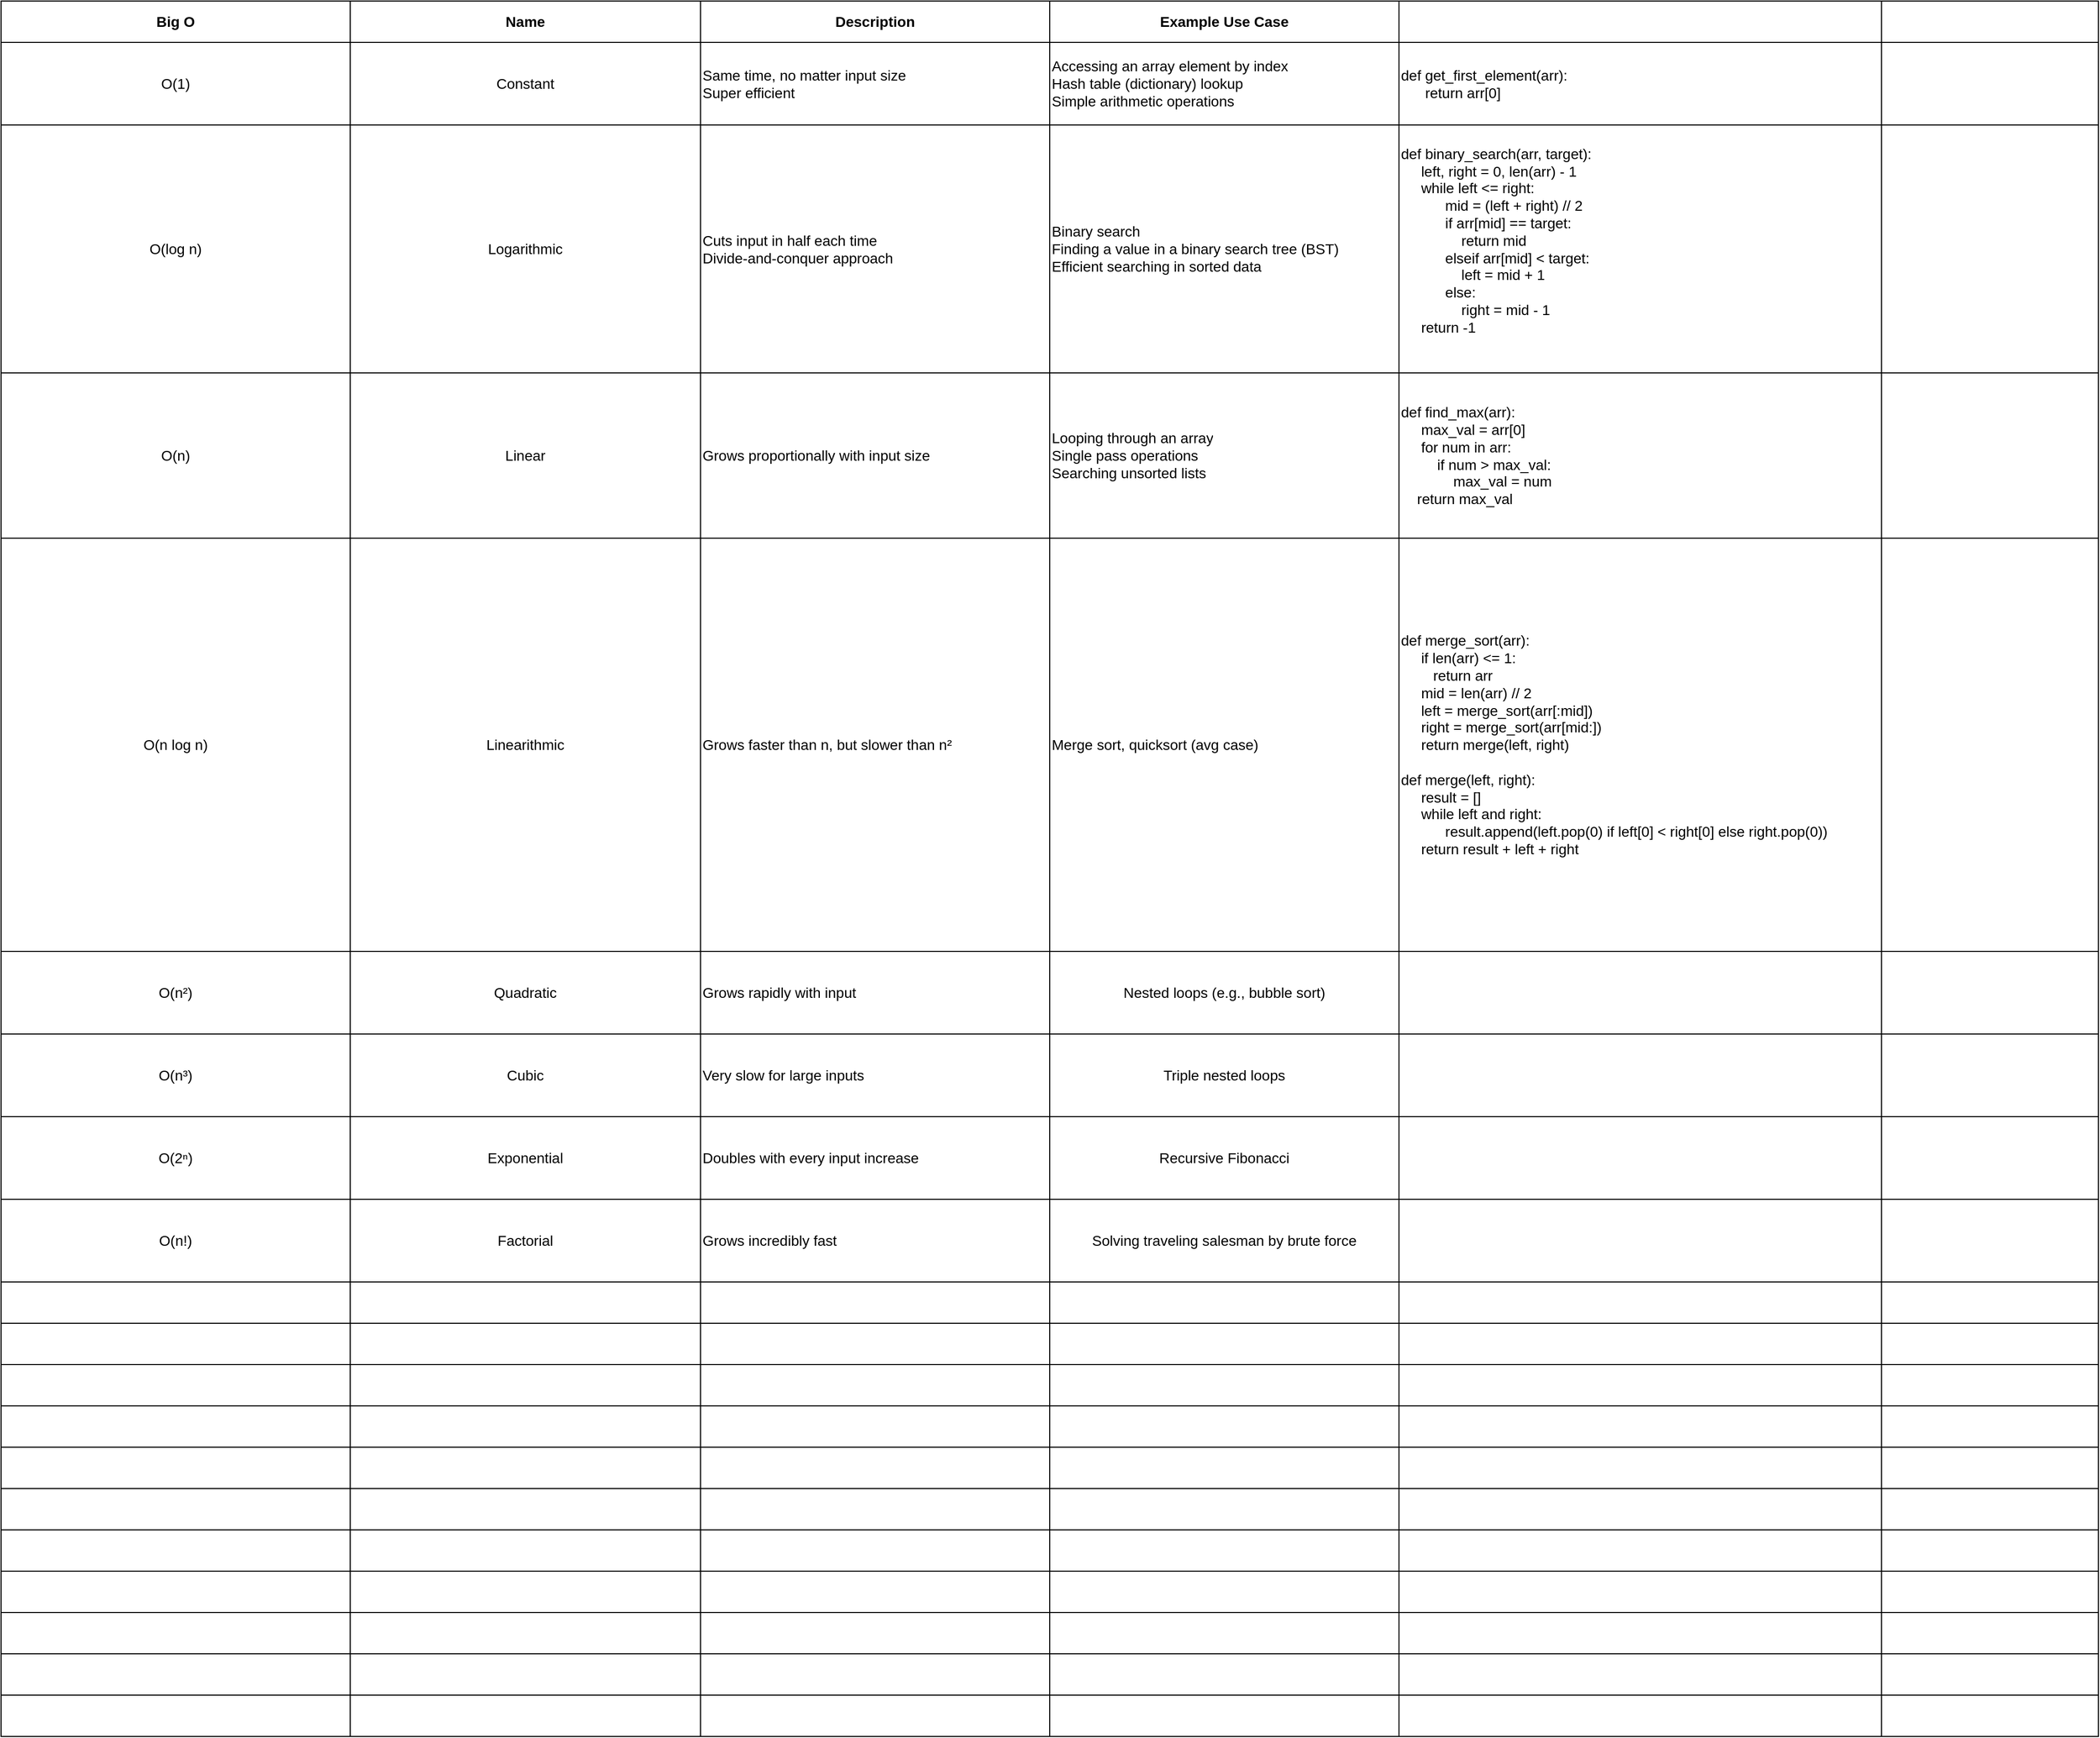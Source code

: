 <mxfile version="28.1.1">
  <diagram name="Page-1" id="e9xcQ6eifDeT-M_6UVjb">
    <mxGraphModel dx="1853" dy="1790" grid="1" gridSize="10" guides="1" tooltips="1" connect="1" arrows="1" fold="1" page="1" pageScale="1" pageWidth="850" pageHeight="1100" math="0" shadow="0">
      <root>
        <mxCell id="0" />
        <mxCell id="1" parent="0" />
        <mxCell id="AeZa2cOe8itvN7YWBq2Q-203" value="" style="shape=table;startSize=0;container=1;collapsible=0;childLayout=tableLayout;" vertex="1" parent="1">
          <mxGeometry x="80" y="-230" width="2030" height="1680" as="geometry" />
        </mxCell>
        <mxCell id="AeZa2cOe8itvN7YWBq2Q-204" value="" style="shape=tableRow;horizontal=0;startSize=0;swimlaneHead=0;swimlaneBody=0;strokeColor=inherit;top=0;left=0;bottom=0;right=0;collapsible=0;dropTarget=0;fillColor=none;points=[[0,0.5],[1,0.5]];portConstraint=eastwest;" vertex="1" parent="AeZa2cOe8itvN7YWBq2Q-203">
          <mxGeometry width="2030" height="40" as="geometry" />
        </mxCell>
        <mxCell id="AeZa2cOe8itvN7YWBq2Q-205" value="Big O" style="shape=partialRectangle;html=1;whiteSpace=wrap;connectable=0;strokeColor=inherit;overflow=hidden;fillColor=none;top=0;left=0;bottom=0;right=0;pointerEvents=1;fontSize=14;fontStyle=1" vertex="1" parent="AeZa2cOe8itvN7YWBq2Q-204">
          <mxGeometry width="338" height="40" as="geometry">
            <mxRectangle width="338" height="40" as="alternateBounds" />
          </mxGeometry>
        </mxCell>
        <mxCell id="AeZa2cOe8itvN7YWBq2Q-206" value="Name" style="shape=partialRectangle;html=1;whiteSpace=wrap;connectable=0;strokeColor=inherit;overflow=hidden;fillColor=none;top=0;left=0;bottom=0;right=0;pointerEvents=1;fontSize=14;fontStyle=1" vertex="1" parent="AeZa2cOe8itvN7YWBq2Q-204">
          <mxGeometry x="338" width="339" height="40" as="geometry">
            <mxRectangle width="339" height="40" as="alternateBounds" />
          </mxGeometry>
        </mxCell>
        <mxCell id="AeZa2cOe8itvN7YWBq2Q-207" value="Description" style="shape=partialRectangle;html=1;whiteSpace=wrap;connectable=0;strokeColor=inherit;overflow=hidden;fillColor=none;top=0;left=0;bottom=0;right=0;pointerEvents=1;fontSize=14;fontStyle=1" vertex="1" parent="AeZa2cOe8itvN7YWBq2Q-204">
          <mxGeometry x="677" width="338" height="40" as="geometry">
            <mxRectangle width="338" height="40" as="alternateBounds" />
          </mxGeometry>
        </mxCell>
        <mxCell id="AeZa2cOe8itvN7YWBq2Q-208" value="Example Use Case" style="shape=partialRectangle;html=1;whiteSpace=wrap;connectable=0;strokeColor=inherit;overflow=hidden;fillColor=none;top=0;left=0;bottom=0;right=0;pointerEvents=1;fontSize=14;fontStyle=1" vertex="1" parent="AeZa2cOe8itvN7YWBq2Q-204">
          <mxGeometry x="1015" width="338" height="40" as="geometry">
            <mxRectangle width="338" height="40" as="alternateBounds" />
          </mxGeometry>
        </mxCell>
        <mxCell id="AeZa2cOe8itvN7YWBq2Q-209" value="" style="shape=partialRectangle;html=1;whiteSpace=wrap;connectable=0;strokeColor=inherit;overflow=hidden;fillColor=none;top=0;left=0;bottom=0;right=0;pointerEvents=1;fontSize=14;fontStyle=1" vertex="1" parent="AeZa2cOe8itvN7YWBq2Q-204">
          <mxGeometry x="1353" width="467" height="40" as="geometry">
            <mxRectangle width="467" height="40" as="alternateBounds" />
          </mxGeometry>
        </mxCell>
        <mxCell id="AeZa2cOe8itvN7YWBq2Q-210" value="" style="shape=partialRectangle;html=1;whiteSpace=wrap;connectable=0;strokeColor=inherit;overflow=hidden;fillColor=none;top=0;left=0;bottom=0;right=0;pointerEvents=1;" vertex="1" parent="AeZa2cOe8itvN7YWBq2Q-204">
          <mxGeometry x="1820" width="210" height="40" as="geometry">
            <mxRectangle width="210" height="40" as="alternateBounds" />
          </mxGeometry>
        </mxCell>
        <mxCell id="AeZa2cOe8itvN7YWBq2Q-211" value="" style="shape=tableRow;horizontal=0;startSize=0;swimlaneHead=0;swimlaneBody=0;strokeColor=inherit;top=0;left=0;bottom=0;right=0;collapsible=0;dropTarget=0;fillColor=none;points=[[0,0.5],[1,0.5]];portConstraint=eastwest;align=left;" vertex="1" parent="AeZa2cOe8itvN7YWBq2Q-203">
          <mxGeometry y="40" width="2030" height="80" as="geometry" />
        </mxCell>
        <mxCell id="AeZa2cOe8itvN7YWBq2Q-212" value="O(1)" style="shape=partialRectangle;html=1;whiteSpace=wrap;connectable=0;strokeColor=inherit;overflow=hidden;fillColor=none;top=0;left=0;bottom=0;right=0;pointerEvents=1;fontSize=14;" vertex="1" parent="AeZa2cOe8itvN7YWBq2Q-211">
          <mxGeometry width="338" height="80" as="geometry">
            <mxRectangle width="338" height="80" as="alternateBounds" />
          </mxGeometry>
        </mxCell>
        <mxCell id="AeZa2cOe8itvN7YWBq2Q-213" value="Constant" style="shape=partialRectangle;html=1;whiteSpace=wrap;connectable=0;strokeColor=inherit;overflow=hidden;fillColor=none;top=0;left=0;bottom=0;right=0;pointerEvents=1;fontSize=14;" vertex="1" parent="AeZa2cOe8itvN7YWBq2Q-211">
          <mxGeometry x="338" width="339" height="80" as="geometry">
            <mxRectangle width="339" height="80" as="alternateBounds" />
          </mxGeometry>
        </mxCell>
        <mxCell id="AeZa2cOe8itvN7YWBq2Q-214" value="Same time, no matter input size&lt;br&gt;Super efficient" style="shape=partialRectangle;html=1;whiteSpace=wrap;connectable=0;strokeColor=inherit;overflow=hidden;fillColor=none;top=0;left=0;bottom=0;right=0;pointerEvents=1;fontSize=14;align=left;" vertex="1" parent="AeZa2cOe8itvN7YWBq2Q-211">
          <mxGeometry x="677" width="338" height="80" as="geometry">
            <mxRectangle width="338" height="80" as="alternateBounds" />
          </mxGeometry>
        </mxCell>
        <mxCell id="AeZa2cOe8itvN7YWBq2Q-215" value="Accessing an array element by index&lt;br&gt;Hash table (dictionary) lookup&lt;br&gt;Simple arithmetic operations" style="shape=partialRectangle;html=1;whiteSpace=wrap;connectable=0;strokeColor=inherit;overflow=hidden;fillColor=none;top=0;left=0;bottom=0;right=0;pointerEvents=1;fontSize=14;align=left;" vertex="1" parent="AeZa2cOe8itvN7YWBq2Q-211">
          <mxGeometry x="1015" width="338" height="80" as="geometry">
            <mxRectangle width="338" height="80" as="alternateBounds" />
          </mxGeometry>
        </mxCell>
        <mxCell id="AeZa2cOe8itvN7YWBq2Q-216" value="&lt;div&gt;&lt;font style=&quot;font-size: 14px;&quot;&gt;def get_first_element(arr):&lt;/font&gt;&lt;/div&gt;&lt;div&gt;&lt;font style=&quot;font-size: 13px;&quot;&gt;&lt;font style=&quot;font-size: 14px;&quot;&gt;&amp;nbsp;&amp;nbsp;&amp;nbsp;&amp;nbsp;&amp;nbsp; return arr[0]&lt;/font&gt;&lt;br&gt;&lt;/font&gt;&lt;/div&gt;" style="shape=partialRectangle;html=1;whiteSpace=wrap;connectable=0;strokeColor=inherit;overflow=hidden;fillColor=none;top=0;left=0;bottom=0;right=0;pointerEvents=1;align=left;" vertex="1" parent="AeZa2cOe8itvN7YWBq2Q-211">
          <mxGeometry x="1353" width="467" height="80" as="geometry">
            <mxRectangle width="467" height="80" as="alternateBounds" />
          </mxGeometry>
        </mxCell>
        <mxCell id="AeZa2cOe8itvN7YWBq2Q-217" value="" style="shape=partialRectangle;html=1;whiteSpace=wrap;connectable=0;strokeColor=inherit;overflow=hidden;fillColor=none;top=0;left=0;bottom=0;right=0;pointerEvents=1;" vertex="1" parent="AeZa2cOe8itvN7YWBq2Q-211">
          <mxGeometry x="1820" width="210" height="80" as="geometry">
            <mxRectangle width="210" height="80" as="alternateBounds" />
          </mxGeometry>
        </mxCell>
        <mxCell id="AeZa2cOe8itvN7YWBq2Q-218" value="" style="shape=tableRow;horizontal=0;startSize=0;swimlaneHead=0;swimlaneBody=0;strokeColor=inherit;top=0;left=0;bottom=0;right=0;collapsible=0;dropTarget=0;fillColor=none;points=[[0,0.5],[1,0.5]];portConstraint=eastwest;" vertex="1" parent="AeZa2cOe8itvN7YWBq2Q-203">
          <mxGeometry y="120" width="2030" height="240" as="geometry" />
        </mxCell>
        <mxCell id="AeZa2cOe8itvN7YWBq2Q-219" value="O(log n)" style="shape=partialRectangle;html=1;whiteSpace=wrap;connectable=0;strokeColor=inherit;overflow=hidden;fillColor=none;top=0;left=0;bottom=0;right=0;pointerEvents=1;fontSize=14;" vertex="1" parent="AeZa2cOe8itvN7YWBq2Q-218">
          <mxGeometry width="338" height="240" as="geometry">
            <mxRectangle width="338" height="240" as="alternateBounds" />
          </mxGeometry>
        </mxCell>
        <mxCell id="AeZa2cOe8itvN7YWBq2Q-220" value="Logarithmic" style="shape=partialRectangle;html=1;whiteSpace=wrap;connectable=0;strokeColor=inherit;overflow=hidden;fillColor=none;top=0;left=0;bottom=0;right=0;pointerEvents=1;fontSize=14;" vertex="1" parent="AeZa2cOe8itvN7YWBq2Q-218">
          <mxGeometry x="338" width="339" height="240" as="geometry">
            <mxRectangle width="339" height="240" as="alternateBounds" />
          </mxGeometry>
        </mxCell>
        <mxCell id="AeZa2cOe8itvN7YWBq2Q-221" value="Cuts input in half each time&lt;br&gt;Divide-and-conquer approach" style="shape=partialRectangle;html=1;whiteSpace=wrap;connectable=0;strokeColor=inherit;overflow=hidden;fillColor=none;top=0;left=0;bottom=0;right=0;pointerEvents=1;fontSize=14;align=left;" vertex="1" parent="AeZa2cOe8itvN7YWBq2Q-218">
          <mxGeometry x="677" width="338" height="240" as="geometry">
            <mxRectangle width="338" height="240" as="alternateBounds" />
          </mxGeometry>
        </mxCell>
        <mxCell id="AeZa2cOe8itvN7YWBq2Q-222" value="Binary search&lt;br&gt;&lt;div&gt;Finding a value in a binary search tree (BST)&lt;/div&gt;&lt;div&gt;Efficient searching in sorted data&lt;br&gt;&lt;/div&gt;" style="shape=partialRectangle;html=1;whiteSpace=wrap;connectable=0;strokeColor=inherit;overflow=hidden;fillColor=none;top=0;left=0;bottom=0;right=0;pointerEvents=1;fontSize=14;align=left;" vertex="1" parent="AeZa2cOe8itvN7YWBq2Q-218">
          <mxGeometry x="1015" width="338" height="240" as="geometry">
            <mxRectangle width="338" height="240" as="alternateBounds" />
          </mxGeometry>
        </mxCell>
        <mxCell id="AeZa2cOe8itvN7YWBq2Q-223" value="&lt;div&gt;&lt;font style=&quot;font-size: 14px;&quot;&gt;def binary_search(arr, target):&lt;/font&gt;&lt;/div&gt;&lt;div&gt;&lt;font style=&quot;font-size: 14px;&quot;&gt;&amp;nbsp;&amp;nbsp;&amp;nbsp;&amp;nbsp; left, right = 0, len(arr) - 1&lt;/font&gt;&lt;/div&gt;&lt;div&gt;&lt;font style=&quot;font-size: 14px;&quot;&gt;&amp;nbsp;&amp;nbsp;&amp;nbsp;&amp;nbsp; while left &amp;lt;= right:&lt;/font&gt;&lt;/div&gt;&lt;div&gt;&lt;font style=&quot;font-size: 14px;&quot;&gt;&amp;nbsp;&amp;nbsp;&amp;nbsp;&amp;nbsp;&amp;nbsp;&amp;nbsp;&amp;nbsp;&amp;nbsp;&amp;nbsp;&amp;nbsp; mid = (left + right) // 2&lt;/font&gt;&lt;/div&gt;&lt;div&gt;&lt;font style=&quot;font-size: 14px;&quot;&gt;&amp;nbsp;&amp;nbsp;&amp;nbsp;&amp;nbsp;&amp;nbsp;&amp;nbsp;&amp;nbsp;&amp;nbsp;&amp;nbsp;&amp;nbsp; if arr[mid] == target:&lt;/font&gt;&lt;/div&gt;&lt;div&gt;&lt;font style=&quot;font-size: 14px;&quot;&gt;&amp;nbsp;&amp;nbsp;&amp;nbsp;&amp;nbsp;&amp;nbsp;&amp;nbsp;&amp;nbsp;&amp;nbsp;&amp;nbsp;&amp;nbsp;&amp;nbsp;&amp;nbsp;&amp;nbsp;&amp;nbsp; return mid&lt;/font&gt;&lt;/div&gt;&lt;div&gt;&lt;font style=&quot;font-size: 14px;&quot;&gt;&amp;nbsp;&amp;nbsp;&amp;nbsp;&amp;nbsp;&amp;nbsp;&amp;nbsp;&amp;nbsp;&amp;nbsp;&amp;nbsp;&amp;nbsp; elseif arr[mid] &amp;lt; target:&lt;/font&gt;&lt;/div&gt;&lt;div&gt;&lt;font style=&quot;font-size: 14px;&quot;&gt;&amp;nbsp;&amp;nbsp;&amp;nbsp;&amp;nbsp;&amp;nbsp;&amp;nbsp;&amp;nbsp;&amp;nbsp;&amp;nbsp;&amp;nbsp;&amp;nbsp;&amp;nbsp;&amp;nbsp;&amp;nbsp; left = mid + 1&lt;/font&gt;&lt;/div&gt;&lt;div&gt;&lt;font style=&quot;font-size: 14px;&quot;&gt;&amp;nbsp;&amp;nbsp;&amp;nbsp;&amp;nbsp;&amp;nbsp;&amp;nbsp;&amp;nbsp;&amp;nbsp;&amp;nbsp;&amp;nbsp; else:&lt;/font&gt;&lt;/div&gt;&lt;div&gt;&lt;font style=&quot;font-size: 14px;&quot;&gt;&amp;nbsp;&amp;nbsp;&amp;nbsp;&amp;nbsp;&amp;nbsp;&amp;nbsp;&amp;nbsp;&amp;nbsp;&amp;nbsp;&amp;nbsp;&amp;nbsp;&amp;nbsp;&amp;nbsp;&amp;nbsp; right = mid - 1&lt;/font&gt;&lt;/div&gt;&lt;div&gt;&lt;font style=&quot;font-size: 14px;&quot;&gt;&amp;nbsp;&amp;nbsp;&amp;nbsp;&amp;nbsp; return -1&lt;br&gt;&lt;/font&gt;&lt;/div&gt;&lt;div&gt;&lt;font style=&quot;font-size: 14px;&quot;&gt;&lt;br&gt;&lt;/font&gt;&lt;/div&gt;" style="shape=partialRectangle;html=1;whiteSpace=wrap;connectable=0;strokeColor=inherit;overflow=hidden;fillColor=none;top=0;left=0;bottom=0;right=0;pointerEvents=1;align=left;" vertex="1" parent="AeZa2cOe8itvN7YWBq2Q-218">
          <mxGeometry x="1353" width="467" height="240" as="geometry">
            <mxRectangle width="467" height="240" as="alternateBounds" />
          </mxGeometry>
        </mxCell>
        <mxCell id="AeZa2cOe8itvN7YWBq2Q-224" value="" style="shape=partialRectangle;html=1;whiteSpace=wrap;connectable=0;strokeColor=inherit;overflow=hidden;fillColor=none;top=0;left=0;bottom=0;right=0;pointerEvents=1;" vertex="1" parent="AeZa2cOe8itvN7YWBq2Q-218">
          <mxGeometry x="1820" width="210" height="240" as="geometry">
            <mxRectangle width="210" height="240" as="alternateBounds" />
          </mxGeometry>
        </mxCell>
        <mxCell id="AeZa2cOe8itvN7YWBq2Q-225" value="" style="shape=tableRow;horizontal=0;startSize=0;swimlaneHead=0;swimlaneBody=0;strokeColor=inherit;top=0;left=0;bottom=0;right=0;collapsible=0;dropTarget=0;fillColor=none;points=[[0,0.5],[1,0.5]];portConstraint=eastwest;" vertex="1" parent="AeZa2cOe8itvN7YWBq2Q-203">
          <mxGeometry y="360" width="2030" height="160" as="geometry" />
        </mxCell>
        <mxCell id="AeZa2cOe8itvN7YWBq2Q-226" value="O(n)" style="shape=partialRectangle;html=1;whiteSpace=wrap;connectable=0;strokeColor=inherit;overflow=hidden;fillColor=none;top=0;left=0;bottom=0;right=0;pointerEvents=1;fontSize=14;" vertex="1" parent="AeZa2cOe8itvN7YWBq2Q-225">
          <mxGeometry width="338" height="160" as="geometry">
            <mxRectangle width="338" height="160" as="alternateBounds" />
          </mxGeometry>
        </mxCell>
        <mxCell id="AeZa2cOe8itvN7YWBq2Q-227" value="Linear" style="shape=partialRectangle;html=1;whiteSpace=wrap;connectable=0;strokeColor=inherit;overflow=hidden;fillColor=none;top=0;left=0;bottom=0;right=0;pointerEvents=1;fontSize=14;" vertex="1" parent="AeZa2cOe8itvN7YWBq2Q-225">
          <mxGeometry x="338" width="339" height="160" as="geometry">
            <mxRectangle width="339" height="160" as="alternateBounds" />
          </mxGeometry>
        </mxCell>
        <mxCell id="AeZa2cOe8itvN7YWBq2Q-228" value="Grows proportionally with input size" style="shape=partialRectangle;html=1;whiteSpace=wrap;connectable=0;strokeColor=inherit;overflow=hidden;fillColor=none;top=0;left=0;bottom=0;right=0;pointerEvents=1;fontSize=14;align=left;" vertex="1" parent="AeZa2cOe8itvN7YWBq2Q-225">
          <mxGeometry x="677" width="338" height="160" as="geometry">
            <mxRectangle width="338" height="160" as="alternateBounds" />
          </mxGeometry>
        </mxCell>
        <mxCell id="AeZa2cOe8itvN7YWBq2Q-229" value="Looping through an array&lt;br&gt;Single pass operations&lt;br&gt;Searching unsorted lists" style="shape=partialRectangle;html=1;whiteSpace=wrap;connectable=0;strokeColor=inherit;overflow=hidden;fillColor=none;top=0;left=0;bottom=0;right=0;pointerEvents=1;fontSize=14;align=left;" vertex="1" parent="AeZa2cOe8itvN7YWBq2Q-225">
          <mxGeometry x="1015" width="338" height="160" as="geometry">
            <mxRectangle width="338" height="160" as="alternateBounds" />
          </mxGeometry>
        </mxCell>
        <mxCell id="AeZa2cOe8itvN7YWBq2Q-230" value="&lt;div&gt;&lt;font style=&quot;font-size: 14px;&quot;&gt;def find_max(arr):&lt;/font&gt;&lt;/div&gt;&lt;div&gt;&lt;font style=&quot;font-size: 14px;&quot;&gt;&amp;nbsp;&amp;nbsp;&amp;nbsp;&amp;nbsp; max_val = arr[0]&lt;/font&gt;&lt;/div&gt;&lt;div&gt;&lt;font style=&quot;font-size: 14px;&quot;&gt;&amp;nbsp;&amp;nbsp;&amp;nbsp;&amp;nbsp; for num in arr:&lt;/font&gt;&lt;/div&gt;&lt;div&gt;&lt;font style=&quot;font-size: 14px;&quot;&gt;&amp;nbsp;&amp;nbsp;&amp;nbsp;&amp;nbsp;&amp;nbsp;&amp;nbsp;&amp;nbsp;&amp;nbsp; if num &amp;gt; max_val:&lt;/font&gt;&lt;/div&gt;&lt;div&gt;&lt;font style=&quot;font-size: 14px;&quot;&gt;&amp;nbsp;&amp;nbsp;&amp;nbsp;&amp;nbsp;&amp;nbsp;&amp;nbsp;&amp;nbsp;&amp;nbsp;&amp;nbsp;&amp;nbsp;&amp;nbsp;&amp;nbsp; max_val = num&lt;/font&gt;&lt;/div&gt;&lt;div&gt;&lt;font style=&quot;font-size: 13px;&quot;&gt;&lt;font style=&quot;font-size: 14px;&quot;&gt;&amp;nbsp;&amp;nbsp;&amp;nbsp; return max_val&lt;/font&gt;&lt;br&gt;&lt;/font&gt;&lt;/div&gt;" style="shape=partialRectangle;html=1;whiteSpace=wrap;connectable=0;strokeColor=inherit;overflow=hidden;fillColor=none;top=0;left=0;bottom=0;right=0;pointerEvents=1;align=left;" vertex="1" parent="AeZa2cOe8itvN7YWBq2Q-225">
          <mxGeometry x="1353" width="467" height="160" as="geometry">
            <mxRectangle width="467" height="160" as="alternateBounds" />
          </mxGeometry>
        </mxCell>
        <mxCell id="AeZa2cOe8itvN7YWBq2Q-231" value="" style="shape=partialRectangle;html=1;whiteSpace=wrap;connectable=0;strokeColor=inherit;overflow=hidden;fillColor=none;top=0;left=0;bottom=0;right=0;pointerEvents=1;" vertex="1" parent="AeZa2cOe8itvN7YWBq2Q-225">
          <mxGeometry x="1820" width="210" height="160" as="geometry">
            <mxRectangle width="210" height="160" as="alternateBounds" />
          </mxGeometry>
        </mxCell>
        <mxCell id="AeZa2cOe8itvN7YWBq2Q-232" value="" style="shape=tableRow;horizontal=0;startSize=0;swimlaneHead=0;swimlaneBody=0;strokeColor=inherit;top=0;left=0;bottom=0;right=0;collapsible=0;dropTarget=0;fillColor=none;points=[[0,0.5],[1,0.5]];portConstraint=eastwest;" vertex="1" parent="AeZa2cOe8itvN7YWBq2Q-203">
          <mxGeometry y="520" width="2030" height="400" as="geometry" />
        </mxCell>
        <mxCell id="AeZa2cOe8itvN7YWBq2Q-233" value="O(n log n)" style="shape=partialRectangle;html=1;whiteSpace=wrap;connectable=0;strokeColor=inherit;overflow=hidden;fillColor=none;top=0;left=0;bottom=0;right=0;pointerEvents=1;fontSize=14;" vertex="1" parent="AeZa2cOe8itvN7YWBq2Q-232">
          <mxGeometry width="338" height="400" as="geometry">
            <mxRectangle width="338" height="400" as="alternateBounds" />
          </mxGeometry>
        </mxCell>
        <mxCell id="AeZa2cOe8itvN7YWBq2Q-234" value="Linearithmic" style="shape=partialRectangle;html=1;whiteSpace=wrap;connectable=0;strokeColor=inherit;overflow=hidden;fillColor=none;top=0;left=0;bottom=0;right=0;pointerEvents=1;fontSize=14;" vertex="1" parent="AeZa2cOe8itvN7YWBq2Q-232">
          <mxGeometry x="338" width="339" height="400" as="geometry">
            <mxRectangle width="339" height="400" as="alternateBounds" />
          </mxGeometry>
        </mxCell>
        <mxCell id="AeZa2cOe8itvN7YWBq2Q-235" value="Grows faster than n, but slower than n²" style="shape=partialRectangle;html=1;whiteSpace=wrap;connectable=0;strokeColor=inherit;overflow=hidden;fillColor=none;top=0;left=0;bottom=0;right=0;pointerEvents=1;fontSize=14;align=left;" vertex="1" parent="AeZa2cOe8itvN7YWBq2Q-232">
          <mxGeometry x="677" width="338" height="400" as="geometry">
            <mxRectangle width="338" height="400" as="alternateBounds" />
          </mxGeometry>
        </mxCell>
        <mxCell id="AeZa2cOe8itvN7YWBq2Q-236" value="Merge sort, quicksort (avg case)" style="shape=partialRectangle;html=1;whiteSpace=wrap;connectable=0;strokeColor=inherit;overflow=hidden;fillColor=none;top=0;left=0;bottom=0;right=0;pointerEvents=1;fontSize=14;align=left;" vertex="1" parent="AeZa2cOe8itvN7YWBq2Q-232">
          <mxGeometry x="1015" width="338" height="400" as="geometry">
            <mxRectangle width="338" height="400" as="alternateBounds" />
          </mxGeometry>
        </mxCell>
        <mxCell id="AeZa2cOe8itvN7YWBq2Q-237" value="&lt;div&gt;&lt;font style=&quot;font-size: 14px;&quot;&gt;def merge_sort(arr):&lt;/font&gt;&lt;/div&gt;&lt;div&gt;&lt;font style=&quot;font-size: 14px;&quot;&gt;&amp;nbsp;&amp;nbsp;&amp;nbsp;&amp;nbsp; if len(arr) &amp;lt;= 1:&lt;/font&gt;&lt;/div&gt;&lt;div&gt;&lt;font style=&quot;font-size: 14px;&quot;&gt;&amp;nbsp;&amp;nbsp;&amp;nbsp;&amp;nbsp;&amp;nbsp;&amp;nbsp;&amp;nbsp; return arr&lt;/font&gt;&lt;/div&gt;&lt;div&gt;&lt;font style=&quot;font-size: 14px;&quot;&gt;&amp;nbsp;&amp;nbsp;&amp;nbsp;&amp;nbsp; mid = len(arr) // 2&lt;/font&gt;&lt;/div&gt;&lt;div&gt;&lt;font style=&quot;font-size: 14px;&quot;&gt;&amp;nbsp;&amp;nbsp;&amp;nbsp;&amp;nbsp; left = merge_sort(arr[:mid])&lt;/font&gt;&lt;/div&gt;&lt;div&gt;&lt;font style=&quot;font-size: 14px;&quot;&gt;&amp;nbsp;&amp;nbsp;&amp;nbsp;&amp;nbsp; right = merge_sort(arr[mid:])&lt;/font&gt;&lt;/div&gt;&lt;div&gt;&lt;font style=&quot;font-size: 14px;&quot;&gt;&amp;nbsp;&amp;nbsp;&amp;nbsp;&amp;nbsp; return merge(left, right)&lt;/font&gt;&lt;/div&gt;&lt;div&gt;&lt;font style=&quot;font-size: 14px;&quot;&gt;&lt;br&gt;&lt;/font&gt;&lt;/div&gt;&lt;div&gt;&lt;font style=&quot;font-size: 14px;&quot;&gt;def merge(left, right):&lt;/font&gt;&lt;/div&gt;&lt;div&gt;&lt;font style=&quot;font-size: 14px;&quot;&gt;&amp;nbsp;&amp;nbsp;&amp;nbsp;&amp;nbsp; result = [] &lt;br&gt;&lt;/font&gt;&lt;/div&gt;&lt;div&gt;&lt;font style=&quot;font-size: 14px;&quot;&gt;&amp;nbsp;&amp;nbsp;&amp;nbsp;&amp;nbsp; while left and right:&lt;/font&gt;&lt;/div&gt;&lt;div&gt;&lt;font style=&quot;font-size: 14px;&quot;&gt;&amp;nbsp;&amp;nbsp;&amp;nbsp;&amp;nbsp;&amp;nbsp;&amp;nbsp;&amp;nbsp;&amp;nbsp;&amp;nbsp;&amp;nbsp; result.append(left.pop(0) if left[0] &amp;lt; right[0] else right.pop(0))&lt;/font&gt;&lt;/div&gt;&lt;div&gt;&lt;font style=&quot;font-size: 13px;&quot;&gt;&lt;font style=&quot;font-size: 14px;&quot;&gt;&amp;nbsp;&amp;nbsp;&amp;nbsp;&amp;nbsp; return result + left + right&lt;/font&gt;&lt;br&gt;&lt;/font&gt;&lt;/div&gt;" style="shape=partialRectangle;html=1;whiteSpace=wrap;connectable=0;strokeColor=inherit;overflow=hidden;fillColor=none;top=0;left=0;bottom=0;right=0;pointerEvents=1;align=left;" vertex="1" parent="AeZa2cOe8itvN7YWBq2Q-232">
          <mxGeometry x="1353" width="467" height="400" as="geometry">
            <mxRectangle width="467" height="400" as="alternateBounds" />
          </mxGeometry>
        </mxCell>
        <mxCell id="AeZa2cOe8itvN7YWBq2Q-238" value="" style="shape=partialRectangle;html=1;whiteSpace=wrap;connectable=0;strokeColor=inherit;overflow=hidden;fillColor=none;top=0;left=0;bottom=0;right=0;pointerEvents=1;" vertex="1" parent="AeZa2cOe8itvN7YWBq2Q-232">
          <mxGeometry x="1820" width="210" height="400" as="geometry">
            <mxRectangle width="210" height="400" as="alternateBounds" />
          </mxGeometry>
        </mxCell>
        <mxCell id="AeZa2cOe8itvN7YWBq2Q-239" value="" style="shape=tableRow;horizontal=0;startSize=0;swimlaneHead=0;swimlaneBody=0;strokeColor=inherit;top=0;left=0;bottom=0;right=0;collapsible=0;dropTarget=0;fillColor=none;points=[[0,0.5],[1,0.5]];portConstraint=eastwest;" vertex="1" parent="AeZa2cOe8itvN7YWBq2Q-203">
          <mxGeometry y="920" width="2030" height="80" as="geometry" />
        </mxCell>
        <mxCell id="AeZa2cOe8itvN7YWBq2Q-240" value="O(n²)" style="shape=partialRectangle;html=1;whiteSpace=wrap;connectable=0;strokeColor=inherit;overflow=hidden;fillColor=none;top=0;left=0;bottom=0;right=0;pointerEvents=1;fontSize=14;" vertex="1" parent="AeZa2cOe8itvN7YWBq2Q-239">
          <mxGeometry width="338" height="80" as="geometry">
            <mxRectangle width="338" height="80" as="alternateBounds" />
          </mxGeometry>
        </mxCell>
        <mxCell id="AeZa2cOe8itvN7YWBq2Q-241" value="Quadratic" style="shape=partialRectangle;html=1;whiteSpace=wrap;connectable=0;strokeColor=inherit;overflow=hidden;fillColor=none;top=0;left=0;bottom=0;right=0;pointerEvents=1;fontSize=14;" vertex="1" parent="AeZa2cOe8itvN7YWBq2Q-239">
          <mxGeometry x="338" width="339" height="80" as="geometry">
            <mxRectangle width="339" height="80" as="alternateBounds" />
          </mxGeometry>
        </mxCell>
        <mxCell id="AeZa2cOe8itvN7YWBq2Q-242" value="Grows rapidly with input" style="shape=partialRectangle;html=1;whiteSpace=wrap;connectable=0;strokeColor=inherit;overflow=hidden;fillColor=none;top=0;left=0;bottom=0;right=0;pointerEvents=1;fontSize=14;align=left;" vertex="1" parent="AeZa2cOe8itvN7YWBq2Q-239">
          <mxGeometry x="677" width="338" height="80" as="geometry">
            <mxRectangle width="338" height="80" as="alternateBounds" />
          </mxGeometry>
        </mxCell>
        <mxCell id="AeZa2cOe8itvN7YWBq2Q-243" value="Nested loops (e.g., bubble sort)" style="shape=partialRectangle;html=1;whiteSpace=wrap;connectable=0;strokeColor=inherit;overflow=hidden;fillColor=none;top=0;left=0;bottom=0;right=0;pointerEvents=1;fontSize=14;" vertex="1" parent="AeZa2cOe8itvN7YWBq2Q-239">
          <mxGeometry x="1015" width="338" height="80" as="geometry">
            <mxRectangle width="338" height="80" as="alternateBounds" />
          </mxGeometry>
        </mxCell>
        <mxCell id="AeZa2cOe8itvN7YWBq2Q-244" value="" style="shape=partialRectangle;html=1;whiteSpace=wrap;connectable=0;strokeColor=inherit;overflow=hidden;fillColor=none;top=0;left=0;bottom=0;right=0;pointerEvents=1;" vertex="1" parent="AeZa2cOe8itvN7YWBq2Q-239">
          <mxGeometry x="1353" width="467" height="80" as="geometry">
            <mxRectangle width="467" height="80" as="alternateBounds" />
          </mxGeometry>
        </mxCell>
        <mxCell id="AeZa2cOe8itvN7YWBq2Q-245" value="" style="shape=partialRectangle;html=1;whiteSpace=wrap;connectable=0;strokeColor=inherit;overflow=hidden;fillColor=none;top=0;left=0;bottom=0;right=0;pointerEvents=1;" vertex="1" parent="AeZa2cOe8itvN7YWBq2Q-239">
          <mxGeometry x="1820" width="210" height="80" as="geometry">
            <mxRectangle width="210" height="80" as="alternateBounds" />
          </mxGeometry>
        </mxCell>
        <mxCell id="AeZa2cOe8itvN7YWBq2Q-246" value="" style="shape=tableRow;horizontal=0;startSize=0;swimlaneHead=0;swimlaneBody=0;strokeColor=inherit;top=0;left=0;bottom=0;right=0;collapsible=0;dropTarget=0;fillColor=none;points=[[0,0.5],[1,0.5]];portConstraint=eastwest;" vertex="1" parent="AeZa2cOe8itvN7YWBq2Q-203">
          <mxGeometry y="1000" width="2030" height="80" as="geometry" />
        </mxCell>
        <mxCell id="AeZa2cOe8itvN7YWBq2Q-247" value="O(n³)" style="shape=partialRectangle;html=1;whiteSpace=wrap;connectable=0;strokeColor=inherit;overflow=hidden;fillColor=none;top=0;left=0;bottom=0;right=0;pointerEvents=1;fontSize=14;" vertex="1" parent="AeZa2cOe8itvN7YWBq2Q-246">
          <mxGeometry width="338" height="80" as="geometry">
            <mxRectangle width="338" height="80" as="alternateBounds" />
          </mxGeometry>
        </mxCell>
        <mxCell id="AeZa2cOe8itvN7YWBq2Q-248" value="Cubic" style="shape=partialRectangle;html=1;whiteSpace=wrap;connectable=0;strokeColor=inherit;overflow=hidden;fillColor=none;top=0;left=0;bottom=0;right=0;pointerEvents=1;fontSize=14;" vertex="1" parent="AeZa2cOe8itvN7YWBq2Q-246">
          <mxGeometry x="338" width="339" height="80" as="geometry">
            <mxRectangle width="339" height="80" as="alternateBounds" />
          </mxGeometry>
        </mxCell>
        <mxCell id="AeZa2cOe8itvN7YWBq2Q-249" value="Very slow for large inputs" style="shape=partialRectangle;html=1;whiteSpace=wrap;connectable=0;strokeColor=inherit;overflow=hidden;fillColor=none;top=0;left=0;bottom=0;right=0;pointerEvents=1;fontSize=14;align=left;" vertex="1" parent="AeZa2cOe8itvN7YWBq2Q-246">
          <mxGeometry x="677" width="338" height="80" as="geometry">
            <mxRectangle width="338" height="80" as="alternateBounds" />
          </mxGeometry>
        </mxCell>
        <mxCell id="AeZa2cOe8itvN7YWBq2Q-250" value="Triple nested loops" style="shape=partialRectangle;html=1;whiteSpace=wrap;connectable=0;strokeColor=inherit;overflow=hidden;fillColor=none;top=0;left=0;bottom=0;right=0;pointerEvents=1;fontSize=14;" vertex="1" parent="AeZa2cOe8itvN7YWBq2Q-246">
          <mxGeometry x="1015" width="338" height="80" as="geometry">
            <mxRectangle width="338" height="80" as="alternateBounds" />
          </mxGeometry>
        </mxCell>
        <mxCell id="AeZa2cOe8itvN7YWBq2Q-251" value="" style="shape=partialRectangle;html=1;whiteSpace=wrap;connectable=0;strokeColor=inherit;overflow=hidden;fillColor=none;top=0;left=0;bottom=0;right=0;pointerEvents=1;" vertex="1" parent="AeZa2cOe8itvN7YWBq2Q-246">
          <mxGeometry x="1353" width="467" height="80" as="geometry">
            <mxRectangle width="467" height="80" as="alternateBounds" />
          </mxGeometry>
        </mxCell>
        <mxCell id="AeZa2cOe8itvN7YWBq2Q-252" value="" style="shape=partialRectangle;html=1;whiteSpace=wrap;connectable=0;strokeColor=inherit;overflow=hidden;fillColor=none;top=0;left=0;bottom=0;right=0;pointerEvents=1;" vertex="1" parent="AeZa2cOe8itvN7YWBq2Q-246">
          <mxGeometry x="1820" width="210" height="80" as="geometry">
            <mxRectangle width="210" height="80" as="alternateBounds" />
          </mxGeometry>
        </mxCell>
        <mxCell id="AeZa2cOe8itvN7YWBq2Q-253" value="" style="shape=tableRow;horizontal=0;startSize=0;swimlaneHead=0;swimlaneBody=0;strokeColor=inherit;top=0;left=0;bottom=0;right=0;collapsible=0;dropTarget=0;fillColor=none;points=[[0,0.5],[1,0.5]];portConstraint=eastwest;" vertex="1" parent="AeZa2cOe8itvN7YWBq2Q-203">
          <mxGeometry y="1080" width="2030" height="80" as="geometry" />
        </mxCell>
        <mxCell id="AeZa2cOe8itvN7YWBq2Q-254" value="O(2ⁿ)" style="shape=partialRectangle;html=1;whiteSpace=wrap;connectable=0;strokeColor=inherit;overflow=hidden;fillColor=none;top=0;left=0;bottom=0;right=0;pointerEvents=1;fontSize=14;" vertex="1" parent="AeZa2cOe8itvN7YWBq2Q-253">
          <mxGeometry width="338" height="80" as="geometry">
            <mxRectangle width="338" height="80" as="alternateBounds" />
          </mxGeometry>
        </mxCell>
        <mxCell id="AeZa2cOe8itvN7YWBq2Q-255" value="Exponential" style="shape=partialRectangle;html=1;whiteSpace=wrap;connectable=0;strokeColor=inherit;overflow=hidden;fillColor=none;top=0;left=0;bottom=0;right=0;pointerEvents=1;fontSize=14;" vertex="1" parent="AeZa2cOe8itvN7YWBq2Q-253">
          <mxGeometry x="338" width="339" height="80" as="geometry">
            <mxRectangle width="339" height="80" as="alternateBounds" />
          </mxGeometry>
        </mxCell>
        <mxCell id="AeZa2cOe8itvN7YWBq2Q-256" value="Doubles with every input increase" style="shape=partialRectangle;html=1;whiteSpace=wrap;connectable=0;strokeColor=inherit;overflow=hidden;fillColor=none;top=0;left=0;bottom=0;right=0;pointerEvents=1;fontSize=14;align=left;" vertex="1" parent="AeZa2cOe8itvN7YWBq2Q-253">
          <mxGeometry x="677" width="338" height="80" as="geometry">
            <mxRectangle width="338" height="80" as="alternateBounds" />
          </mxGeometry>
        </mxCell>
        <mxCell id="AeZa2cOe8itvN7YWBq2Q-257" value="Recursive Fibonacci" style="shape=partialRectangle;html=1;whiteSpace=wrap;connectable=0;strokeColor=inherit;overflow=hidden;fillColor=none;top=0;left=0;bottom=0;right=0;pointerEvents=1;fontSize=14;" vertex="1" parent="AeZa2cOe8itvN7YWBq2Q-253">
          <mxGeometry x="1015" width="338" height="80" as="geometry">
            <mxRectangle width="338" height="80" as="alternateBounds" />
          </mxGeometry>
        </mxCell>
        <mxCell id="AeZa2cOe8itvN7YWBq2Q-258" value="" style="shape=partialRectangle;html=1;whiteSpace=wrap;connectable=0;strokeColor=inherit;overflow=hidden;fillColor=none;top=0;left=0;bottom=0;right=0;pointerEvents=1;" vertex="1" parent="AeZa2cOe8itvN7YWBq2Q-253">
          <mxGeometry x="1353" width="467" height="80" as="geometry">
            <mxRectangle width="467" height="80" as="alternateBounds" />
          </mxGeometry>
        </mxCell>
        <mxCell id="AeZa2cOe8itvN7YWBq2Q-259" value="" style="shape=partialRectangle;html=1;whiteSpace=wrap;connectable=0;strokeColor=inherit;overflow=hidden;fillColor=none;top=0;left=0;bottom=0;right=0;pointerEvents=1;" vertex="1" parent="AeZa2cOe8itvN7YWBq2Q-253">
          <mxGeometry x="1820" width="210" height="80" as="geometry">
            <mxRectangle width="210" height="80" as="alternateBounds" />
          </mxGeometry>
        </mxCell>
        <mxCell id="AeZa2cOe8itvN7YWBq2Q-260" value="" style="shape=tableRow;horizontal=0;startSize=0;swimlaneHead=0;swimlaneBody=0;strokeColor=inherit;top=0;left=0;bottom=0;right=0;collapsible=0;dropTarget=0;fillColor=none;points=[[0,0.5],[1,0.5]];portConstraint=eastwest;" vertex="1" parent="AeZa2cOe8itvN7YWBq2Q-203">
          <mxGeometry y="1160" width="2030" height="80" as="geometry" />
        </mxCell>
        <mxCell id="AeZa2cOe8itvN7YWBq2Q-261" value="O(n!)" style="shape=partialRectangle;html=1;whiteSpace=wrap;connectable=0;strokeColor=inherit;overflow=hidden;fillColor=none;top=0;left=0;bottom=0;right=0;pointerEvents=1;fontSize=14;" vertex="1" parent="AeZa2cOe8itvN7YWBq2Q-260">
          <mxGeometry width="338" height="80" as="geometry">
            <mxRectangle width="338" height="80" as="alternateBounds" />
          </mxGeometry>
        </mxCell>
        <mxCell id="AeZa2cOe8itvN7YWBq2Q-262" value="Factorial" style="shape=partialRectangle;html=1;whiteSpace=wrap;connectable=0;strokeColor=inherit;overflow=hidden;fillColor=none;top=0;left=0;bottom=0;right=0;pointerEvents=1;fontSize=14;" vertex="1" parent="AeZa2cOe8itvN7YWBq2Q-260">
          <mxGeometry x="338" width="339" height="80" as="geometry">
            <mxRectangle width="339" height="80" as="alternateBounds" />
          </mxGeometry>
        </mxCell>
        <mxCell id="AeZa2cOe8itvN7YWBq2Q-263" value="Grows incredibly fast" style="shape=partialRectangle;html=1;whiteSpace=wrap;connectable=0;strokeColor=inherit;overflow=hidden;fillColor=none;top=0;left=0;bottom=0;right=0;pointerEvents=1;fontSize=14;align=left;" vertex="1" parent="AeZa2cOe8itvN7YWBq2Q-260">
          <mxGeometry x="677" width="338" height="80" as="geometry">
            <mxRectangle width="338" height="80" as="alternateBounds" />
          </mxGeometry>
        </mxCell>
        <mxCell id="AeZa2cOe8itvN7YWBq2Q-264" value="Solving traveling salesman by brute force" style="shape=partialRectangle;html=1;whiteSpace=wrap;connectable=0;strokeColor=inherit;overflow=hidden;fillColor=none;top=0;left=0;bottom=0;right=0;pointerEvents=1;fontSize=14;" vertex="1" parent="AeZa2cOe8itvN7YWBq2Q-260">
          <mxGeometry x="1015" width="338" height="80" as="geometry">
            <mxRectangle width="338" height="80" as="alternateBounds" />
          </mxGeometry>
        </mxCell>
        <mxCell id="AeZa2cOe8itvN7YWBq2Q-265" value="" style="shape=partialRectangle;html=1;whiteSpace=wrap;connectable=0;strokeColor=inherit;overflow=hidden;fillColor=none;top=0;left=0;bottom=0;right=0;pointerEvents=1;" vertex="1" parent="AeZa2cOe8itvN7YWBq2Q-260">
          <mxGeometry x="1353" width="467" height="80" as="geometry">
            <mxRectangle width="467" height="80" as="alternateBounds" />
          </mxGeometry>
        </mxCell>
        <mxCell id="AeZa2cOe8itvN7YWBq2Q-266" value="" style="shape=partialRectangle;html=1;whiteSpace=wrap;connectable=0;strokeColor=inherit;overflow=hidden;fillColor=none;top=0;left=0;bottom=0;right=0;pointerEvents=1;" vertex="1" parent="AeZa2cOe8itvN7YWBq2Q-260">
          <mxGeometry x="1820" width="210" height="80" as="geometry">
            <mxRectangle width="210" height="80" as="alternateBounds" />
          </mxGeometry>
        </mxCell>
        <mxCell id="AeZa2cOe8itvN7YWBq2Q-267" value="" style="shape=tableRow;horizontal=0;startSize=0;swimlaneHead=0;swimlaneBody=0;strokeColor=inherit;top=0;left=0;bottom=0;right=0;collapsible=0;dropTarget=0;fillColor=none;points=[[0,0.5],[1,0.5]];portConstraint=eastwest;" vertex="1" parent="AeZa2cOe8itvN7YWBq2Q-203">
          <mxGeometry y="1240" width="2030" height="40" as="geometry" />
        </mxCell>
        <mxCell id="AeZa2cOe8itvN7YWBq2Q-268" value="" style="shape=partialRectangle;html=1;whiteSpace=wrap;connectable=0;strokeColor=inherit;overflow=hidden;fillColor=none;top=0;left=0;bottom=0;right=0;pointerEvents=1;" vertex="1" parent="AeZa2cOe8itvN7YWBq2Q-267">
          <mxGeometry width="338" height="40" as="geometry">
            <mxRectangle width="338" height="40" as="alternateBounds" />
          </mxGeometry>
        </mxCell>
        <mxCell id="AeZa2cOe8itvN7YWBq2Q-269" value="" style="shape=partialRectangle;html=1;whiteSpace=wrap;connectable=0;strokeColor=inherit;overflow=hidden;fillColor=none;top=0;left=0;bottom=0;right=0;pointerEvents=1;" vertex="1" parent="AeZa2cOe8itvN7YWBq2Q-267">
          <mxGeometry x="338" width="339" height="40" as="geometry">
            <mxRectangle width="339" height="40" as="alternateBounds" />
          </mxGeometry>
        </mxCell>
        <mxCell id="AeZa2cOe8itvN7YWBq2Q-270" value="" style="shape=partialRectangle;html=1;whiteSpace=wrap;connectable=0;strokeColor=inherit;overflow=hidden;fillColor=none;top=0;left=0;bottom=0;right=0;pointerEvents=1;" vertex="1" parent="AeZa2cOe8itvN7YWBq2Q-267">
          <mxGeometry x="677" width="338" height="40" as="geometry">
            <mxRectangle width="338" height="40" as="alternateBounds" />
          </mxGeometry>
        </mxCell>
        <mxCell id="AeZa2cOe8itvN7YWBq2Q-271" value="" style="shape=partialRectangle;html=1;whiteSpace=wrap;connectable=0;strokeColor=inherit;overflow=hidden;fillColor=none;top=0;left=0;bottom=0;right=0;pointerEvents=1;" vertex="1" parent="AeZa2cOe8itvN7YWBq2Q-267">
          <mxGeometry x="1015" width="338" height="40" as="geometry">
            <mxRectangle width="338" height="40" as="alternateBounds" />
          </mxGeometry>
        </mxCell>
        <mxCell id="AeZa2cOe8itvN7YWBq2Q-272" value="" style="shape=partialRectangle;html=1;whiteSpace=wrap;connectable=0;strokeColor=inherit;overflow=hidden;fillColor=none;top=0;left=0;bottom=0;right=0;pointerEvents=1;" vertex="1" parent="AeZa2cOe8itvN7YWBq2Q-267">
          <mxGeometry x="1353" width="467" height="40" as="geometry">
            <mxRectangle width="467" height="40" as="alternateBounds" />
          </mxGeometry>
        </mxCell>
        <mxCell id="AeZa2cOe8itvN7YWBq2Q-273" value="" style="shape=partialRectangle;html=1;whiteSpace=wrap;connectable=0;strokeColor=inherit;overflow=hidden;fillColor=none;top=0;left=0;bottom=0;right=0;pointerEvents=1;" vertex="1" parent="AeZa2cOe8itvN7YWBq2Q-267">
          <mxGeometry x="1820" width="210" height="40" as="geometry">
            <mxRectangle width="210" height="40" as="alternateBounds" />
          </mxGeometry>
        </mxCell>
        <mxCell id="AeZa2cOe8itvN7YWBq2Q-274" value="" style="shape=tableRow;horizontal=0;startSize=0;swimlaneHead=0;swimlaneBody=0;strokeColor=inherit;top=0;left=0;bottom=0;right=0;collapsible=0;dropTarget=0;fillColor=none;points=[[0,0.5],[1,0.5]];portConstraint=eastwest;" vertex="1" parent="AeZa2cOe8itvN7YWBq2Q-203">
          <mxGeometry y="1280" width="2030" height="40" as="geometry" />
        </mxCell>
        <mxCell id="AeZa2cOe8itvN7YWBq2Q-275" value="" style="shape=partialRectangle;html=1;whiteSpace=wrap;connectable=0;strokeColor=inherit;overflow=hidden;fillColor=none;top=0;left=0;bottom=0;right=0;pointerEvents=1;" vertex="1" parent="AeZa2cOe8itvN7YWBq2Q-274">
          <mxGeometry width="338" height="40" as="geometry">
            <mxRectangle width="338" height="40" as="alternateBounds" />
          </mxGeometry>
        </mxCell>
        <mxCell id="AeZa2cOe8itvN7YWBq2Q-276" value="" style="shape=partialRectangle;html=1;whiteSpace=wrap;connectable=0;strokeColor=inherit;overflow=hidden;fillColor=none;top=0;left=0;bottom=0;right=0;pointerEvents=1;" vertex="1" parent="AeZa2cOe8itvN7YWBq2Q-274">
          <mxGeometry x="338" width="339" height="40" as="geometry">
            <mxRectangle width="339" height="40" as="alternateBounds" />
          </mxGeometry>
        </mxCell>
        <mxCell id="AeZa2cOe8itvN7YWBq2Q-277" value="" style="shape=partialRectangle;html=1;whiteSpace=wrap;connectable=0;strokeColor=inherit;overflow=hidden;fillColor=none;top=0;left=0;bottom=0;right=0;pointerEvents=1;" vertex="1" parent="AeZa2cOe8itvN7YWBq2Q-274">
          <mxGeometry x="677" width="338" height="40" as="geometry">
            <mxRectangle width="338" height="40" as="alternateBounds" />
          </mxGeometry>
        </mxCell>
        <mxCell id="AeZa2cOe8itvN7YWBq2Q-278" value="" style="shape=partialRectangle;html=1;whiteSpace=wrap;connectable=0;strokeColor=inherit;overflow=hidden;fillColor=none;top=0;left=0;bottom=0;right=0;pointerEvents=1;" vertex="1" parent="AeZa2cOe8itvN7YWBq2Q-274">
          <mxGeometry x="1015" width="338" height="40" as="geometry">
            <mxRectangle width="338" height="40" as="alternateBounds" />
          </mxGeometry>
        </mxCell>
        <mxCell id="AeZa2cOe8itvN7YWBq2Q-279" value="" style="shape=partialRectangle;html=1;whiteSpace=wrap;connectable=0;strokeColor=inherit;overflow=hidden;fillColor=none;top=0;left=0;bottom=0;right=0;pointerEvents=1;" vertex="1" parent="AeZa2cOe8itvN7YWBq2Q-274">
          <mxGeometry x="1353" width="467" height="40" as="geometry">
            <mxRectangle width="467" height="40" as="alternateBounds" />
          </mxGeometry>
        </mxCell>
        <mxCell id="AeZa2cOe8itvN7YWBq2Q-280" value="" style="shape=partialRectangle;html=1;whiteSpace=wrap;connectable=0;strokeColor=inherit;overflow=hidden;fillColor=none;top=0;left=0;bottom=0;right=0;pointerEvents=1;" vertex="1" parent="AeZa2cOe8itvN7YWBq2Q-274">
          <mxGeometry x="1820" width="210" height="40" as="geometry">
            <mxRectangle width="210" height="40" as="alternateBounds" />
          </mxGeometry>
        </mxCell>
        <mxCell id="AeZa2cOe8itvN7YWBq2Q-281" value="" style="shape=tableRow;horizontal=0;startSize=0;swimlaneHead=0;swimlaneBody=0;strokeColor=inherit;top=0;left=0;bottom=0;right=0;collapsible=0;dropTarget=0;fillColor=none;points=[[0,0.5],[1,0.5]];portConstraint=eastwest;" vertex="1" parent="AeZa2cOe8itvN7YWBq2Q-203">
          <mxGeometry y="1320" width="2030" height="40" as="geometry" />
        </mxCell>
        <mxCell id="AeZa2cOe8itvN7YWBq2Q-282" value="" style="shape=partialRectangle;html=1;whiteSpace=wrap;connectable=0;strokeColor=inherit;overflow=hidden;fillColor=none;top=0;left=0;bottom=0;right=0;pointerEvents=1;" vertex="1" parent="AeZa2cOe8itvN7YWBq2Q-281">
          <mxGeometry width="338" height="40" as="geometry">
            <mxRectangle width="338" height="40" as="alternateBounds" />
          </mxGeometry>
        </mxCell>
        <mxCell id="AeZa2cOe8itvN7YWBq2Q-283" value="" style="shape=partialRectangle;html=1;whiteSpace=wrap;connectable=0;strokeColor=inherit;overflow=hidden;fillColor=none;top=0;left=0;bottom=0;right=0;pointerEvents=1;" vertex="1" parent="AeZa2cOe8itvN7YWBq2Q-281">
          <mxGeometry x="338" width="339" height="40" as="geometry">
            <mxRectangle width="339" height="40" as="alternateBounds" />
          </mxGeometry>
        </mxCell>
        <mxCell id="AeZa2cOe8itvN7YWBq2Q-284" value="" style="shape=partialRectangle;html=1;whiteSpace=wrap;connectable=0;strokeColor=inherit;overflow=hidden;fillColor=none;top=0;left=0;bottom=0;right=0;pointerEvents=1;" vertex="1" parent="AeZa2cOe8itvN7YWBq2Q-281">
          <mxGeometry x="677" width="338" height="40" as="geometry">
            <mxRectangle width="338" height="40" as="alternateBounds" />
          </mxGeometry>
        </mxCell>
        <mxCell id="AeZa2cOe8itvN7YWBq2Q-285" value="" style="shape=partialRectangle;html=1;whiteSpace=wrap;connectable=0;strokeColor=inherit;overflow=hidden;fillColor=none;top=0;left=0;bottom=0;right=0;pointerEvents=1;" vertex="1" parent="AeZa2cOe8itvN7YWBq2Q-281">
          <mxGeometry x="1015" width="338" height="40" as="geometry">
            <mxRectangle width="338" height="40" as="alternateBounds" />
          </mxGeometry>
        </mxCell>
        <mxCell id="AeZa2cOe8itvN7YWBq2Q-286" value="" style="shape=partialRectangle;html=1;whiteSpace=wrap;connectable=0;strokeColor=inherit;overflow=hidden;fillColor=none;top=0;left=0;bottom=0;right=0;pointerEvents=1;" vertex="1" parent="AeZa2cOe8itvN7YWBq2Q-281">
          <mxGeometry x="1353" width="467" height="40" as="geometry">
            <mxRectangle width="467" height="40" as="alternateBounds" />
          </mxGeometry>
        </mxCell>
        <mxCell id="AeZa2cOe8itvN7YWBq2Q-287" value="" style="shape=partialRectangle;html=1;whiteSpace=wrap;connectable=0;strokeColor=inherit;overflow=hidden;fillColor=none;top=0;left=0;bottom=0;right=0;pointerEvents=1;" vertex="1" parent="AeZa2cOe8itvN7YWBq2Q-281">
          <mxGeometry x="1820" width="210" height="40" as="geometry">
            <mxRectangle width="210" height="40" as="alternateBounds" />
          </mxGeometry>
        </mxCell>
        <mxCell id="AeZa2cOe8itvN7YWBq2Q-288" value="" style="shape=tableRow;horizontal=0;startSize=0;swimlaneHead=0;swimlaneBody=0;strokeColor=inherit;top=0;left=0;bottom=0;right=0;collapsible=0;dropTarget=0;fillColor=none;points=[[0,0.5],[1,0.5]];portConstraint=eastwest;" vertex="1" parent="AeZa2cOe8itvN7YWBq2Q-203">
          <mxGeometry y="1360" width="2030" height="40" as="geometry" />
        </mxCell>
        <mxCell id="AeZa2cOe8itvN7YWBq2Q-289" value="" style="shape=partialRectangle;html=1;whiteSpace=wrap;connectable=0;strokeColor=inherit;overflow=hidden;fillColor=none;top=0;left=0;bottom=0;right=0;pointerEvents=1;" vertex="1" parent="AeZa2cOe8itvN7YWBq2Q-288">
          <mxGeometry width="338" height="40" as="geometry">
            <mxRectangle width="338" height="40" as="alternateBounds" />
          </mxGeometry>
        </mxCell>
        <mxCell id="AeZa2cOe8itvN7YWBq2Q-290" value="" style="shape=partialRectangle;html=1;whiteSpace=wrap;connectable=0;strokeColor=inherit;overflow=hidden;fillColor=none;top=0;left=0;bottom=0;right=0;pointerEvents=1;" vertex="1" parent="AeZa2cOe8itvN7YWBq2Q-288">
          <mxGeometry x="338" width="339" height="40" as="geometry">
            <mxRectangle width="339" height="40" as="alternateBounds" />
          </mxGeometry>
        </mxCell>
        <mxCell id="AeZa2cOe8itvN7YWBq2Q-291" value="" style="shape=partialRectangle;html=1;whiteSpace=wrap;connectable=0;strokeColor=inherit;overflow=hidden;fillColor=none;top=0;left=0;bottom=0;right=0;pointerEvents=1;" vertex="1" parent="AeZa2cOe8itvN7YWBq2Q-288">
          <mxGeometry x="677" width="338" height="40" as="geometry">
            <mxRectangle width="338" height="40" as="alternateBounds" />
          </mxGeometry>
        </mxCell>
        <mxCell id="AeZa2cOe8itvN7YWBq2Q-292" value="" style="shape=partialRectangle;html=1;whiteSpace=wrap;connectable=0;strokeColor=inherit;overflow=hidden;fillColor=none;top=0;left=0;bottom=0;right=0;pointerEvents=1;" vertex="1" parent="AeZa2cOe8itvN7YWBq2Q-288">
          <mxGeometry x="1015" width="338" height="40" as="geometry">
            <mxRectangle width="338" height="40" as="alternateBounds" />
          </mxGeometry>
        </mxCell>
        <mxCell id="AeZa2cOe8itvN7YWBq2Q-293" value="" style="shape=partialRectangle;html=1;whiteSpace=wrap;connectable=0;strokeColor=inherit;overflow=hidden;fillColor=none;top=0;left=0;bottom=0;right=0;pointerEvents=1;" vertex="1" parent="AeZa2cOe8itvN7YWBq2Q-288">
          <mxGeometry x="1353" width="467" height="40" as="geometry">
            <mxRectangle width="467" height="40" as="alternateBounds" />
          </mxGeometry>
        </mxCell>
        <mxCell id="AeZa2cOe8itvN7YWBq2Q-294" value="" style="shape=partialRectangle;html=1;whiteSpace=wrap;connectable=0;strokeColor=inherit;overflow=hidden;fillColor=none;top=0;left=0;bottom=0;right=0;pointerEvents=1;" vertex="1" parent="AeZa2cOe8itvN7YWBq2Q-288">
          <mxGeometry x="1820" width="210" height="40" as="geometry">
            <mxRectangle width="210" height="40" as="alternateBounds" />
          </mxGeometry>
        </mxCell>
        <mxCell id="AeZa2cOe8itvN7YWBq2Q-295" value="" style="shape=tableRow;horizontal=0;startSize=0;swimlaneHead=0;swimlaneBody=0;strokeColor=inherit;top=0;left=0;bottom=0;right=0;collapsible=0;dropTarget=0;fillColor=none;points=[[0,0.5],[1,0.5]];portConstraint=eastwest;" vertex="1" parent="AeZa2cOe8itvN7YWBq2Q-203">
          <mxGeometry y="1400" width="2030" height="40" as="geometry" />
        </mxCell>
        <mxCell id="AeZa2cOe8itvN7YWBq2Q-296" value="" style="shape=partialRectangle;html=1;whiteSpace=wrap;connectable=0;strokeColor=inherit;overflow=hidden;fillColor=none;top=0;left=0;bottom=0;right=0;pointerEvents=1;" vertex="1" parent="AeZa2cOe8itvN7YWBq2Q-295">
          <mxGeometry width="338" height="40" as="geometry">
            <mxRectangle width="338" height="40" as="alternateBounds" />
          </mxGeometry>
        </mxCell>
        <mxCell id="AeZa2cOe8itvN7YWBq2Q-297" value="" style="shape=partialRectangle;html=1;whiteSpace=wrap;connectable=0;strokeColor=inherit;overflow=hidden;fillColor=none;top=0;left=0;bottom=0;right=0;pointerEvents=1;" vertex="1" parent="AeZa2cOe8itvN7YWBq2Q-295">
          <mxGeometry x="338" width="339" height="40" as="geometry">
            <mxRectangle width="339" height="40" as="alternateBounds" />
          </mxGeometry>
        </mxCell>
        <mxCell id="AeZa2cOe8itvN7YWBq2Q-298" value="" style="shape=partialRectangle;html=1;whiteSpace=wrap;connectable=0;strokeColor=inherit;overflow=hidden;fillColor=none;top=0;left=0;bottom=0;right=0;pointerEvents=1;" vertex="1" parent="AeZa2cOe8itvN7YWBq2Q-295">
          <mxGeometry x="677" width="338" height="40" as="geometry">
            <mxRectangle width="338" height="40" as="alternateBounds" />
          </mxGeometry>
        </mxCell>
        <mxCell id="AeZa2cOe8itvN7YWBq2Q-299" value="" style="shape=partialRectangle;html=1;whiteSpace=wrap;connectable=0;strokeColor=inherit;overflow=hidden;fillColor=none;top=0;left=0;bottom=0;right=0;pointerEvents=1;" vertex="1" parent="AeZa2cOe8itvN7YWBq2Q-295">
          <mxGeometry x="1015" width="338" height="40" as="geometry">
            <mxRectangle width="338" height="40" as="alternateBounds" />
          </mxGeometry>
        </mxCell>
        <mxCell id="AeZa2cOe8itvN7YWBq2Q-300" value="" style="shape=partialRectangle;html=1;whiteSpace=wrap;connectable=0;strokeColor=inherit;overflow=hidden;fillColor=none;top=0;left=0;bottom=0;right=0;pointerEvents=1;" vertex="1" parent="AeZa2cOe8itvN7YWBq2Q-295">
          <mxGeometry x="1353" width="467" height="40" as="geometry">
            <mxRectangle width="467" height="40" as="alternateBounds" />
          </mxGeometry>
        </mxCell>
        <mxCell id="AeZa2cOe8itvN7YWBq2Q-301" value="" style="shape=partialRectangle;html=1;whiteSpace=wrap;connectable=0;strokeColor=inherit;overflow=hidden;fillColor=none;top=0;left=0;bottom=0;right=0;pointerEvents=1;" vertex="1" parent="AeZa2cOe8itvN7YWBq2Q-295">
          <mxGeometry x="1820" width="210" height="40" as="geometry">
            <mxRectangle width="210" height="40" as="alternateBounds" />
          </mxGeometry>
        </mxCell>
        <mxCell id="AeZa2cOe8itvN7YWBq2Q-302" value="" style="shape=tableRow;horizontal=0;startSize=0;swimlaneHead=0;swimlaneBody=0;strokeColor=inherit;top=0;left=0;bottom=0;right=0;collapsible=0;dropTarget=0;fillColor=none;points=[[0,0.5],[1,0.5]];portConstraint=eastwest;" vertex="1" parent="AeZa2cOe8itvN7YWBq2Q-203">
          <mxGeometry y="1440" width="2030" height="40" as="geometry" />
        </mxCell>
        <mxCell id="AeZa2cOe8itvN7YWBq2Q-303" value="" style="shape=partialRectangle;html=1;whiteSpace=wrap;connectable=0;strokeColor=inherit;overflow=hidden;fillColor=none;top=0;left=0;bottom=0;right=0;pointerEvents=1;" vertex="1" parent="AeZa2cOe8itvN7YWBq2Q-302">
          <mxGeometry width="338" height="40" as="geometry">
            <mxRectangle width="338" height="40" as="alternateBounds" />
          </mxGeometry>
        </mxCell>
        <mxCell id="AeZa2cOe8itvN7YWBq2Q-304" value="" style="shape=partialRectangle;html=1;whiteSpace=wrap;connectable=0;strokeColor=inherit;overflow=hidden;fillColor=none;top=0;left=0;bottom=0;right=0;pointerEvents=1;" vertex="1" parent="AeZa2cOe8itvN7YWBq2Q-302">
          <mxGeometry x="338" width="339" height="40" as="geometry">
            <mxRectangle width="339" height="40" as="alternateBounds" />
          </mxGeometry>
        </mxCell>
        <mxCell id="AeZa2cOe8itvN7YWBq2Q-305" value="" style="shape=partialRectangle;html=1;whiteSpace=wrap;connectable=0;strokeColor=inherit;overflow=hidden;fillColor=none;top=0;left=0;bottom=0;right=0;pointerEvents=1;" vertex="1" parent="AeZa2cOe8itvN7YWBq2Q-302">
          <mxGeometry x="677" width="338" height="40" as="geometry">
            <mxRectangle width="338" height="40" as="alternateBounds" />
          </mxGeometry>
        </mxCell>
        <mxCell id="AeZa2cOe8itvN7YWBq2Q-306" value="" style="shape=partialRectangle;html=1;whiteSpace=wrap;connectable=0;strokeColor=inherit;overflow=hidden;fillColor=none;top=0;left=0;bottom=0;right=0;pointerEvents=1;" vertex="1" parent="AeZa2cOe8itvN7YWBq2Q-302">
          <mxGeometry x="1015" width="338" height="40" as="geometry">
            <mxRectangle width="338" height="40" as="alternateBounds" />
          </mxGeometry>
        </mxCell>
        <mxCell id="AeZa2cOe8itvN7YWBq2Q-307" value="" style="shape=partialRectangle;html=1;whiteSpace=wrap;connectable=0;strokeColor=inherit;overflow=hidden;fillColor=none;top=0;left=0;bottom=0;right=0;pointerEvents=1;" vertex="1" parent="AeZa2cOe8itvN7YWBq2Q-302">
          <mxGeometry x="1353" width="467" height="40" as="geometry">
            <mxRectangle width="467" height="40" as="alternateBounds" />
          </mxGeometry>
        </mxCell>
        <mxCell id="AeZa2cOe8itvN7YWBq2Q-308" value="" style="shape=partialRectangle;html=1;whiteSpace=wrap;connectable=0;strokeColor=inherit;overflow=hidden;fillColor=none;top=0;left=0;bottom=0;right=0;pointerEvents=1;" vertex="1" parent="AeZa2cOe8itvN7YWBq2Q-302">
          <mxGeometry x="1820" width="210" height="40" as="geometry">
            <mxRectangle width="210" height="40" as="alternateBounds" />
          </mxGeometry>
        </mxCell>
        <mxCell id="AeZa2cOe8itvN7YWBq2Q-309" value="" style="shape=tableRow;horizontal=0;startSize=0;swimlaneHead=0;swimlaneBody=0;strokeColor=inherit;top=0;left=0;bottom=0;right=0;collapsible=0;dropTarget=0;fillColor=none;points=[[0,0.5],[1,0.5]];portConstraint=eastwest;" vertex="1" parent="AeZa2cOe8itvN7YWBq2Q-203">
          <mxGeometry y="1480" width="2030" height="40" as="geometry" />
        </mxCell>
        <mxCell id="AeZa2cOe8itvN7YWBq2Q-310" value="" style="shape=partialRectangle;html=1;whiteSpace=wrap;connectable=0;strokeColor=inherit;overflow=hidden;fillColor=none;top=0;left=0;bottom=0;right=0;pointerEvents=1;" vertex="1" parent="AeZa2cOe8itvN7YWBq2Q-309">
          <mxGeometry width="338" height="40" as="geometry">
            <mxRectangle width="338" height="40" as="alternateBounds" />
          </mxGeometry>
        </mxCell>
        <mxCell id="AeZa2cOe8itvN7YWBq2Q-311" value="" style="shape=partialRectangle;html=1;whiteSpace=wrap;connectable=0;strokeColor=inherit;overflow=hidden;fillColor=none;top=0;left=0;bottom=0;right=0;pointerEvents=1;" vertex="1" parent="AeZa2cOe8itvN7YWBq2Q-309">
          <mxGeometry x="338" width="339" height="40" as="geometry">
            <mxRectangle width="339" height="40" as="alternateBounds" />
          </mxGeometry>
        </mxCell>
        <mxCell id="AeZa2cOe8itvN7YWBq2Q-312" value="" style="shape=partialRectangle;html=1;whiteSpace=wrap;connectable=0;strokeColor=inherit;overflow=hidden;fillColor=none;top=0;left=0;bottom=0;right=0;pointerEvents=1;" vertex="1" parent="AeZa2cOe8itvN7YWBq2Q-309">
          <mxGeometry x="677" width="338" height="40" as="geometry">
            <mxRectangle width="338" height="40" as="alternateBounds" />
          </mxGeometry>
        </mxCell>
        <mxCell id="AeZa2cOe8itvN7YWBq2Q-313" value="" style="shape=partialRectangle;html=1;whiteSpace=wrap;connectable=0;strokeColor=inherit;overflow=hidden;fillColor=none;top=0;left=0;bottom=0;right=0;pointerEvents=1;" vertex="1" parent="AeZa2cOe8itvN7YWBq2Q-309">
          <mxGeometry x="1015" width="338" height="40" as="geometry">
            <mxRectangle width="338" height="40" as="alternateBounds" />
          </mxGeometry>
        </mxCell>
        <mxCell id="AeZa2cOe8itvN7YWBq2Q-314" value="" style="shape=partialRectangle;html=1;whiteSpace=wrap;connectable=0;strokeColor=inherit;overflow=hidden;fillColor=none;top=0;left=0;bottom=0;right=0;pointerEvents=1;" vertex="1" parent="AeZa2cOe8itvN7YWBq2Q-309">
          <mxGeometry x="1353" width="467" height="40" as="geometry">
            <mxRectangle width="467" height="40" as="alternateBounds" />
          </mxGeometry>
        </mxCell>
        <mxCell id="AeZa2cOe8itvN7YWBq2Q-315" value="" style="shape=partialRectangle;html=1;whiteSpace=wrap;connectable=0;strokeColor=inherit;overflow=hidden;fillColor=none;top=0;left=0;bottom=0;right=0;pointerEvents=1;" vertex="1" parent="AeZa2cOe8itvN7YWBq2Q-309">
          <mxGeometry x="1820" width="210" height="40" as="geometry">
            <mxRectangle width="210" height="40" as="alternateBounds" />
          </mxGeometry>
        </mxCell>
        <mxCell id="AeZa2cOe8itvN7YWBq2Q-316" value="" style="shape=tableRow;horizontal=0;startSize=0;swimlaneHead=0;swimlaneBody=0;strokeColor=inherit;top=0;left=0;bottom=0;right=0;collapsible=0;dropTarget=0;fillColor=none;points=[[0,0.5],[1,0.5]];portConstraint=eastwest;" vertex="1" parent="AeZa2cOe8itvN7YWBq2Q-203">
          <mxGeometry y="1520" width="2030" height="40" as="geometry" />
        </mxCell>
        <mxCell id="AeZa2cOe8itvN7YWBq2Q-317" value="" style="shape=partialRectangle;html=1;whiteSpace=wrap;connectable=0;strokeColor=inherit;overflow=hidden;fillColor=none;top=0;left=0;bottom=0;right=0;pointerEvents=1;" vertex="1" parent="AeZa2cOe8itvN7YWBq2Q-316">
          <mxGeometry width="338" height="40" as="geometry">
            <mxRectangle width="338" height="40" as="alternateBounds" />
          </mxGeometry>
        </mxCell>
        <mxCell id="AeZa2cOe8itvN7YWBq2Q-318" value="" style="shape=partialRectangle;html=1;whiteSpace=wrap;connectable=0;strokeColor=inherit;overflow=hidden;fillColor=none;top=0;left=0;bottom=0;right=0;pointerEvents=1;" vertex="1" parent="AeZa2cOe8itvN7YWBq2Q-316">
          <mxGeometry x="338" width="339" height="40" as="geometry">
            <mxRectangle width="339" height="40" as="alternateBounds" />
          </mxGeometry>
        </mxCell>
        <mxCell id="AeZa2cOe8itvN7YWBq2Q-319" value="" style="shape=partialRectangle;html=1;whiteSpace=wrap;connectable=0;strokeColor=inherit;overflow=hidden;fillColor=none;top=0;left=0;bottom=0;right=0;pointerEvents=1;" vertex="1" parent="AeZa2cOe8itvN7YWBq2Q-316">
          <mxGeometry x="677" width="338" height="40" as="geometry">
            <mxRectangle width="338" height="40" as="alternateBounds" />
          </mxGeometry>
        </mxCell>
        <mxCell id="AeZa2cOe8itvN7YWBq2Q-320" value="" style="shape=partialRectangle;html=1;whiteSpace=wrap;connectable=0;strokeColor=inherit;overflow=hidden;fillColor=none;top=0;left=0;bottom=0;right=0;pointerEvents=1;" vertex="1" parent="AeZa2cOe8itvN7YWBq2Q-316">
          <mxGeometry x="1015" width="338" height="40" as="geometry">
            <mxRectangle width="338" height="40" as="alternateBounds" />
          </mxGeometry>
        </mxCell>
        <mxCell id="AeZa2cOe8itvN7YWBq2Q-321" value="" style="shape=partialRectangle;html=1;whiteSpace=wrap;connectable=0;strokeColor=inherit;overflow=hidden;fillColor=none;top=0;left=0;bottom=0;right=0;pointerEvents=1;" vertex="1" parent="AeZa2cOe8itvN7YWBq2Q-316">
          <mxGeometry x="1353" width="467" height="40" as="geometry">
            <mxRectangle width="467" height="40" as="alternateBounds" />
          </mxGeometry>
        </mxCell>
        <mxCell id="AeZa2cOe8itvN7YWBq2Q-322" value="" style="shape=partialRectangle;html=1;whiteSpace=wrap;connectable=0;strokeColor=inherit;overflow=hidden;fillColor=none;top=0;left=0;bottom=0;right=0;pointerEvents=1;" vertex="1" parent="AeZa2cOe8itvN7YWBq2Q-316">
          <mxGeometry x="1820" width="210" height="40" as="geometry">
            <mxRectangle width="210" height="40" as="alternateBounds" />
          </mxGeometry>
        </mxCell>
        <mxCell id="AeZa2cOe8itvN7YWBq2Q-323" value="" style="shape=tableRow;horizontal=0;startSize=0;swimlaneHead=0;swimlaneBody=0;strokeColor=inherit;top=0;left=0;bottom=0;right=0;collapsible=0;dropTarget=0;fillColor=none;points=[[0,0.5],[1,0.5]];portConstraint=eastwest;" vertex="1" parent="AeZa2cOe8itvN7YWBq2Q-203">
          <mxGeometry y="1560" width="2030" height="40" as="geometry" />
        </mxCell>
        <mxCell id="AeZa2cOe8itvN7YWBq2Q-324" value="" style="shape=partialRectangle;html=1;whiteSpace=wrap;connectable=0;strokeColor=inherit;overflow=hidden;fillColor=none;top=0;left=0;bottom=0;right=0;pointerEvents=1;" vertex="1" parent="AeZa2cOe8itvN7YWBq2Q-323">
          <mxGeometry width="338" height="40" as="geometry">
            <mxRectangle width="338" height="40" as="alternateBounds" />
          </mxGeometry>
        </mxCell>
        <mxCell id="AeZa2cOe8itvN7YWBq2Q-325" value="" style="shape=partialRectangle;html=1;whiteSpace=wrap;connectable=0;strokeColor=inherit;overflow=hidden;fillColor=none;top=0;left=0;bottom=0;right=0;pointerEvents=1;" vertex="1" parent="AeZa2cOe8itvN7YWBq2Q-323">
          <mxGeometry x="338" width="339" height="40" as="geometry">
            <mxRectangle width="339" height="40" as="alternateBounds" />
          </mxGeometry>
        </mxCell>
        <mxCell id="AeZa2cOe8itvN7YWBq2Q-326" value="" style="shape=partialRectangle;html=1;whiteSpace=wrap;connectable=0;strokeColor=inherit;overflow=hidden;fillColor=none;top=0;left=0;bottom=0;right=0;pointerEvents=1;" vertex="1" parent="AeZa2cOe8itvN7YWBq2Q-323">
          <mxGeometry x="677" width="338" height="40" as="geometry">
            <mxRectangle width="338" height="40" as="alternateBounds" />
          </mxGeometry>
        </mxCell>
        <mxCell id="AeZa2cOe8itvN7YWBq2Q-327" value="" style="shape=partialRectangle;html=1;whiteSpace=wrap;connectable=0;strokeColor=inherit;overflow=hidden;fillColor=none;top=0;left=0;bottom=0;right=0;pointerEvents=1;" vertex="1" parent="AeZa2cOe8itvN7YWBq2Q-323">
          <mxGeometry x="1015" width="338" height="40" as="geometry">
            <mxRectangle width="338" height="40" as="alternateBounds" />
          </mxGeometry>
        </mxCell>
        <mxCell id="AeZa2cOe8itvN7YWBq2Q-328" value="" style="shape=partialRectangle;html=1;whiteSpace=wrap;connectable=0;strokeColor=inherit;overflow=hidden;fillColor=none;top=0;left=0;bottom=0;right=0;pointerEvents=1;" vertex="1" parent="AeZa2cOe8itvN7YWBq2Q-323">
          <mxGeometry x="1353" width="467" height="40" as="geometry">
            <mxRectangle width="467" height="40" as="alternateBounds" />
          </mxGeometry>
        </mxCell>
        <mxCell id="AeZa2cOe8itvN7YWBq2Q-329" value="" style="shape=partialRectangle;html=1;whiteSpace=wrap;connectable=0;strokeColor=inherit;overflow=hidden;fillColor=none;top=0;left=0;bottom=0;right=0;pointerEvents=1;" vertex="1" parent="AeZa2cOe8itvN7YWBq2Q-323">
          <mxGeometry x="1820" width="210" height="40" as="geometry">
            <mxRectangle width="210" height="40" as="alternateBounds" />
          </mxGeometry>
        </mxCell>
        <mxCell id="AeZa2cOe8itvN7YWBq2Q-330" value="" style="shape=tableRow;horizontal=0;startSize=0;swimlaneHead=0;swimlaneBody=0;strokeColor=inherit;top=0;left=0;bottom=0;right=0;collapsible=0;dropTarget=0;fillColor=none;points=[[0,0.5],[1,0.5]];portConstraint=eastwest;" vertex="1" parent="AeZa2cOe8itvN7YWBq2Q-203">
          <mxGeometry y="1600" width="2030" height="40" as="geometry" />
        </mxCell>
        <mxCell id="AeZa2cOe8itvN7YWBq2Q-331" value="" style="shape=partialRectangle;html=1;whiteSpace=wrap;connectable=0;strokeColor=inherit;overflow=hidden;fillColor=none;top=0;left=0;bottom=0;right=0;pointerEvents=1;" vertex="1" parent="AeZa2cOe8itvN7YWBq2Q-330">
          <mxGeometry width="338" height="40" as="geometry">
            <mxRectangle width="338" height="40" as="alternateBounds" />
          </mxGeometry>
        </mxCell>
        <mxCell id="AeZa2cOe8itvN7YWBq2Q-332" value="" style="shape=partialRectangle;html=1;whiteSpace=wrap;connectable=0;strokeColor=inherit;overflow=hidden;fillColor=none;top=0;left=0;bottom=0;right=0;pointerEvents=1;" vertex="1" parent="AeZa2cOe8itvN7YWBq2Q-330">
          <mxGeometry x="338" width="339" height="40" as="geometry">
            <mxRectangle width="339" height="40" as="alternateBounds" />
          </mxGeometry>
        </mxCell>
        <mxCell id="AeZa2cOe8itvN7YWBq2Q-333" value="" style="shape=partialRectangle;html=1;whiteSpace=wrap;connectable=0;strokeColor=inherit;overflow=hidden;fillColor=none;top=0;left=0;bottom=0;right=0;pointerEvents=1;" vertex="1" parent="AeZa2cOe8itvN7YWBq2Q-330">
          <mxGeometry x="677" width="338" height="40" as="geometry">
            <mxRectangle width="338" height="40" as="alternateBounds" />
          </mxGeometry>
        </mxCell>
        <mxCell id="AeZa2cOe8itvN7YWBq2Q-334" value="" style="shape=partialRectangle;html=1;whiteSpace=wrap;connectable=0;strokeColor=inherit;overflow=hidden;fillColor=none;top=0;left=0;bottom=0;right=0;pointerEvents=1;" vertex="1" parent="AeZa2cOe8itvN7YWBq2Q-330">
          <mxGeometry x="1015" width="338" height="40" as="geometry">
            <mxRectangle width="338" height="40" as="alternateBounds" />
          </mxGeometry>
        </mxCell>
        <mxCell id="AeZa2cOe8itvN7YWBq2Q-335" value="" style="shape=partialRectangle;html=1;whiteSpace=wrap;connectable=0;strokeColor=inherit;overflow=hidden;fillColor=none;top=0;left=0;bottom=0;right=0;pointerEvents=1;" vertex="1" parent="AeZa2cOe8itvN7YWBq2Q-330">
          <mxGeometry x="1353" width="467" height="40" as="geometry">
            <mxRectangle width="467" height="40" as="alternateBounds" />
          </mxGeometry>
        </mxCell>
        <mxCell id="AeZa2cOe8itvN7YWBq2Q-336" value="" style="shape=partialRectangle;html=1;whiteSpace=wrap;connectable=0;strokeColor=inherit;overflow=hidden;fillColor=none;top=0;left=0;bottom=0;right=0;pointerEvents=1;" vertex="1" parent="AeZa2cOe8itvN7YWBq2Q-330">
          <mxGeometry x="1820" width="210" height="40" as="geometry">
            <mxRectangle width="210" height="40" as="alternateBounds" />
          </mxGeometry>
        </mxCell>
        <mxCell id="AeZa2cOe8itvN7YWBq2Q-337" value="" style="shape=tableRow;horizontal=0;startSize=0;swimlaneHead=0;swimlaneBody=0;strokeColor=inherit;top=0;left=0;bottom=0;right=0;collapsible=0;dropTarget=0;fillColor=none;points=[[0,0.5],[1,0.5]];portConstraint=eastwest;" vertex="1" parent="AeZa2cOe8itvN7YWBq2Q-203">
          <mxGeometry y="1640" width="2030" height="40" as="geometry" />
        </mxCell>
        <mxCell id="AeZa2cOe8itvN7YWBq2Q-338" value="" style="shape=partialRectangle;html=1;whiteSpace=wrap;connectable=0;strokeColor=inherit;overflow=hidden;fillColor=none;top=0;left=0;bottom=0;right=0;pointerEvents=1;" vertex="1" parent="AeZa2cOe8itvN7YWBq2Q-337">
          <mxGeometry width="338" height="40" as="geometry">
            <mxRectangle width="338" height="40" as="alternateBounds" />
          </mxGeometry>
        </mxCell>
        <mxCell id="AeZa2cOe8itvN7YWBq2Q-339" value="" style="shape=partialRectangle;html=1;whiteSpace=wrap;connectable=0;strokeColor=inherit;overflow=hidden;fillColor=none;top=0;left=0;bottom=0;right=0;pointerEvents=1;" vertex="1" parent="AeZa2cOe8itvN7YWBq2Q-337">
          <mxGeometry x="338" width="339" height="40" as="geometry">
            <mxRectangle width="339" height="40" as="alternateBounds" />
          </mxGeometry>
        </mxCell>
        <mxCell id="AeZa2cOe8itvN7YWBq2Q-340" value="" style="shape=partialRectangle;html=1;whiteSpace=wrap;connectable=0;strokeColor=inherit;overflow=hidden;fillColor=none;top=0;left=0;bottom=0;right=0;pointerEvents=1;" vertex="1" parent="AeZa2cOe8itvN7YWBq2Q-337">
          <mxGeometry x="677" width="338" height="40" as="geometry">
            <mxRectangle width="338" height="40" as="alternateBounds" />
          </mxGeometry>
        </mxCell>
        <mxCell id="AeZa2cOe8itvN7YWBq2Q-341" value="" style="shape=partialRectangle;html=1;whiteSpace=wrap;connectable=0;strokeColor=inherit;overflow=hidden;fillColor=none;top=0;left=0;bottom=0;right=0;pointerEvents=1;" vertex="1" parent="AeZa2cOe8itvN7YWBq2Q-337">
          <mxGeometry x="1015" width="338" height="40" as="geometry">
            <mxRectangle width="338" height="40" as="alternateBounds" />
          </mxGeometry>
        </mxCell>
        <mxCell id="AeZa2cOe8itvN7YWBq2Q-342" value="" style="shape=partialRectangle;html=1;whiteSpace=wrap;connectable=0;strokeColor=inherit;overflow=hidden;fillColor=none;top=0;left=0;bottom=0;right=0;pointerEvents=1;" vertex="1" parent="AeZa2cOe8itvN7YWBq2Q-337">
          <mxGeometry x="1353" width="467" height="40" as="geometry">
            <mxRectangle width="467" height="40" as="alternateBounds" />
          </mxGeometry>
        </mxCell>
        <mxCell id="AeZa2cOe8itvN7YWBq2Q-343" value="" style="shape=partialRectangle;html=1;whiteSpace=wrap;connectable=0;strokeColor=inherit;overflow=hidden;fillColor=none;top=0;left=0;bottom=0;right=0;pointerEvents=1;" vertex="1" parent="AeZa2cOe8itvN7YWBq2Q-337">
          <mxGeometry x="1820" width="210" height="40" as="geometry">
            <mxRectangle width="210" height="40" as="alternateBounds" />
          </mxGeometry>
        </mxCell>
      </root>
    </mxGraphModel>
  </diagram>
</mxfile>
